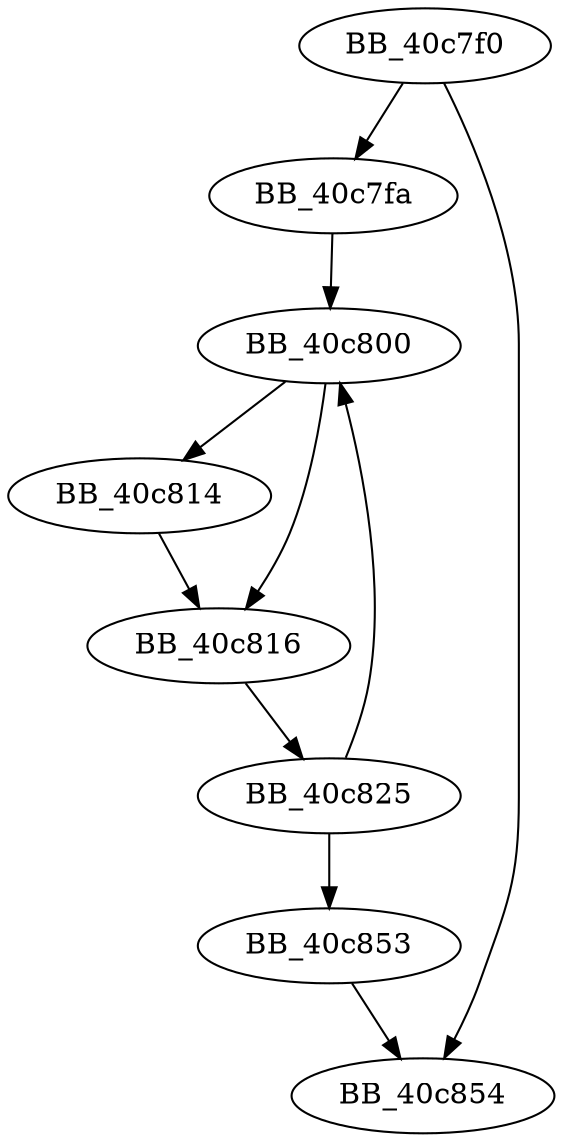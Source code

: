 DiGraph sub_40C7F0{
BB_40c7f0->BB_40c7fa
BB_40c7f0->BB_40c854
BB_40c7fa->BB_40c800
BB_40c800->BB_40c814
BB_40c800->BB_40c816
BB_40c814->BB_40c816
BB_40c816->BB_40c825
BB_40c825->BB_40c800
BB_40c825->BB_40c853
BB_40c853->BB_40c854
}
